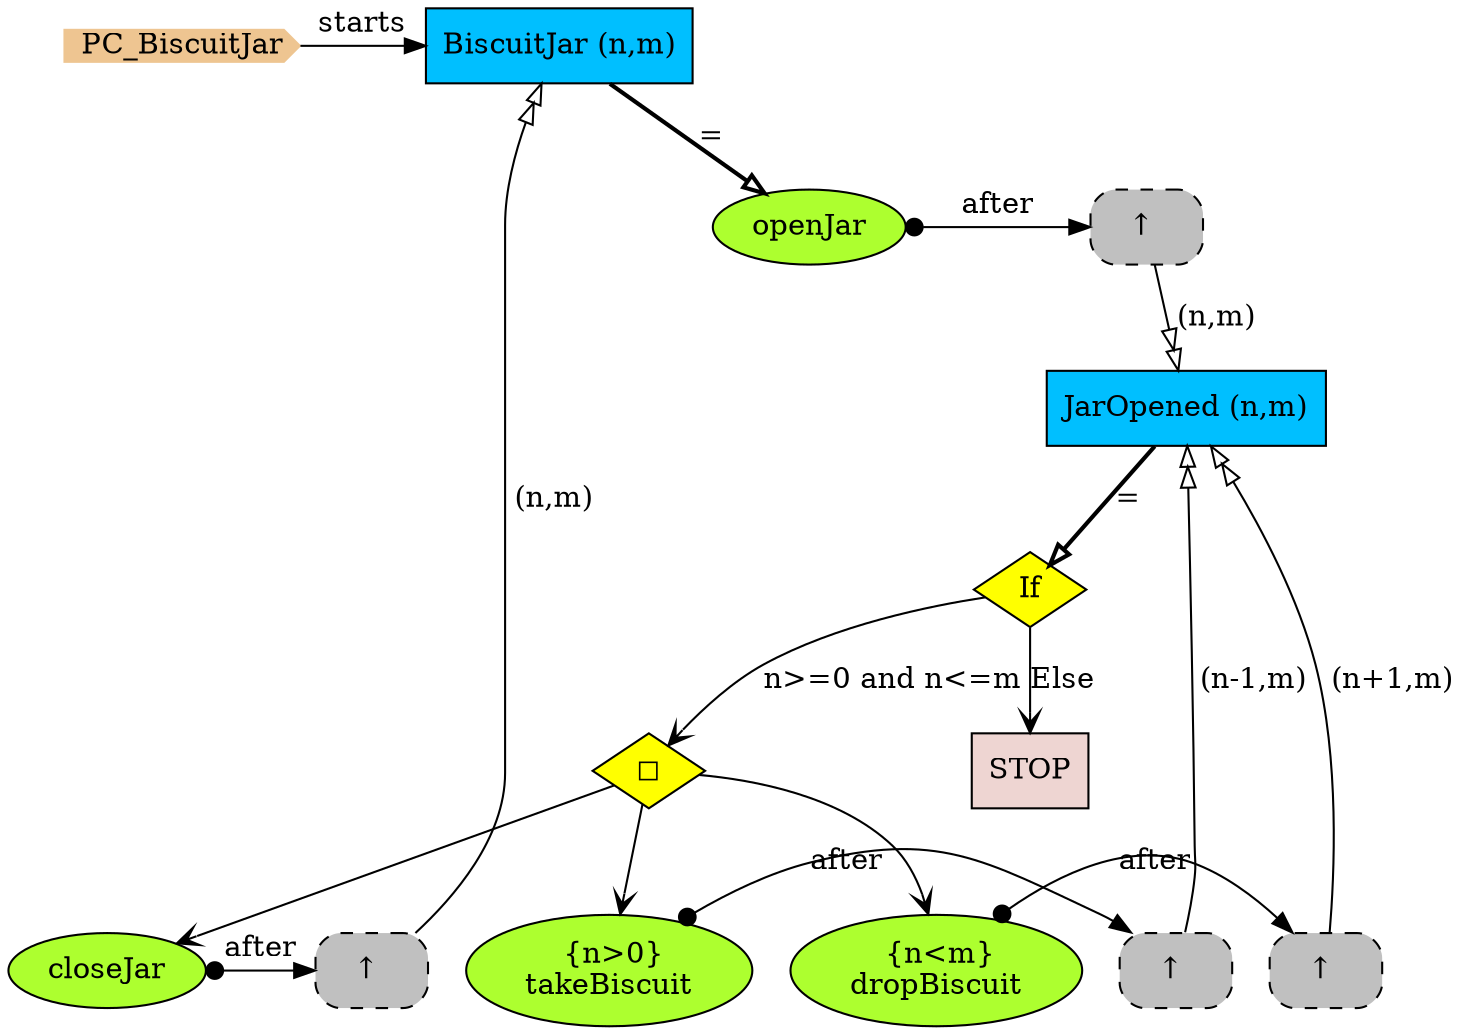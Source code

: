 digraph {
StartN_ [shape = cds,color=burlywood2,style=filled,height=.2,width=.2, label =PC_BiscuitJar];
openJar [shape=ellipse,fillcolor=greenyellow,style = filled,label="openJar"];
JarOpened [shape=box,fillcolor=deepskyblue,style = filled,label="JarOpened (n,m)"];
OpJarOpenedIf [shape=diamond,fillcolor=yellow,style = filled,label="If"];
takeBiscuit [shape=ellipse,fillcolor=greenyellow,style = filled,label=" {n>0}
takeBiscuit"];
closeJar [shape=ellipse,fillcolor=greenyellow,style = filled,label="closeJar"];
RefJarOpenedDrop [shape=rectangle,fillcolor=gray,style="rounded,filled,dashed",label="↑ "];
RefBiscuitJar [shape=rectangle,fillcolor=gray,style="rounded,filled,dashed",label="↑ "];
RefJarOpenedTake [shape=rectangle,fillcolor=gray,style="rounded,filled,dashed",label="↑ "];
RefJarOpened [shape=rectangle,fillcolor=gray,style="rounded,filled,dashed",label="↑ "];
dropBiscuit [shape=ellipse,fillcolor=greenyellow,style = filled,label=" {n<m}
dropBiscuit"];
OpJarOpened [shape=diamond,fillcolor=yellow,style = filled,label="◻︎"];
STOP [shape=box,fillcolor=mistyrose2,style = filled,label="STOP"];
BiscuitJar [shape=box,fillcolor=deepskyblue,style = filled,label="BiscuitJar (n,m)"];

{rank=same;RefJarOpenedTake,takeBiscuit}
{rank=same;RefJarOpened,openJar}
{rank=same;RefJarOpenedDrop,dropBiscuit}
{rank=same;RefBiscuitJar,closeJar}
{rank=same;BiscuitJar,StartN_}

RefBiscuitJar->BiscuitJar[arrowhead="normalnormal",fillcolor=white,label=" (n,m)"];
takeBiscuit->RefJarOpenedTake[arrowtail=dot,dir=both,label="after"];
RefJarOpenedTake->JarOpened[arrowhead="normalnormal",fillcolor=white,label=" (n-1,m)"];
RefJarOpened->JarOpened[arrowhead="normalnormal",fillcolor=white,label=" (n,m)"];
OpJarOpened->dropBiscuit[arrowhead="open"];
OpJarOpenedIf->STOP[arrowhead="open",label="Else"];
StartN_->BiscuitJar[label="starts"];
JarOpened->OpJarOpenedIf[arrowhead="onormal",penwidth=2,label="="];
BiscuitJar->openJar[arrowhead="onormal",penwidth=2,label="="];
OpJarOpenedIf->OpJarOpened[arrowhead="open",label="n>=0 and n<=m"];
OpJarOpened->takeBiscuit[arrowhead="open"];
OpJarOpened->closeJar[arrowhead="open"];
openJar->RefJarOpened[arrowtail=dot,dir=both,label="after"];
RefJarOpenedDrop->JarOpened[arrowhead="normalnormal",fillcolor=white,label=" (n+1,m)"];
dropBiscuit->RefJarOpenedDrop[arrowtail=dot,dir=both,label="after"];
closeJar->RefBiscuitJar[arrowtail=dot,dir=both,label="after"];
}